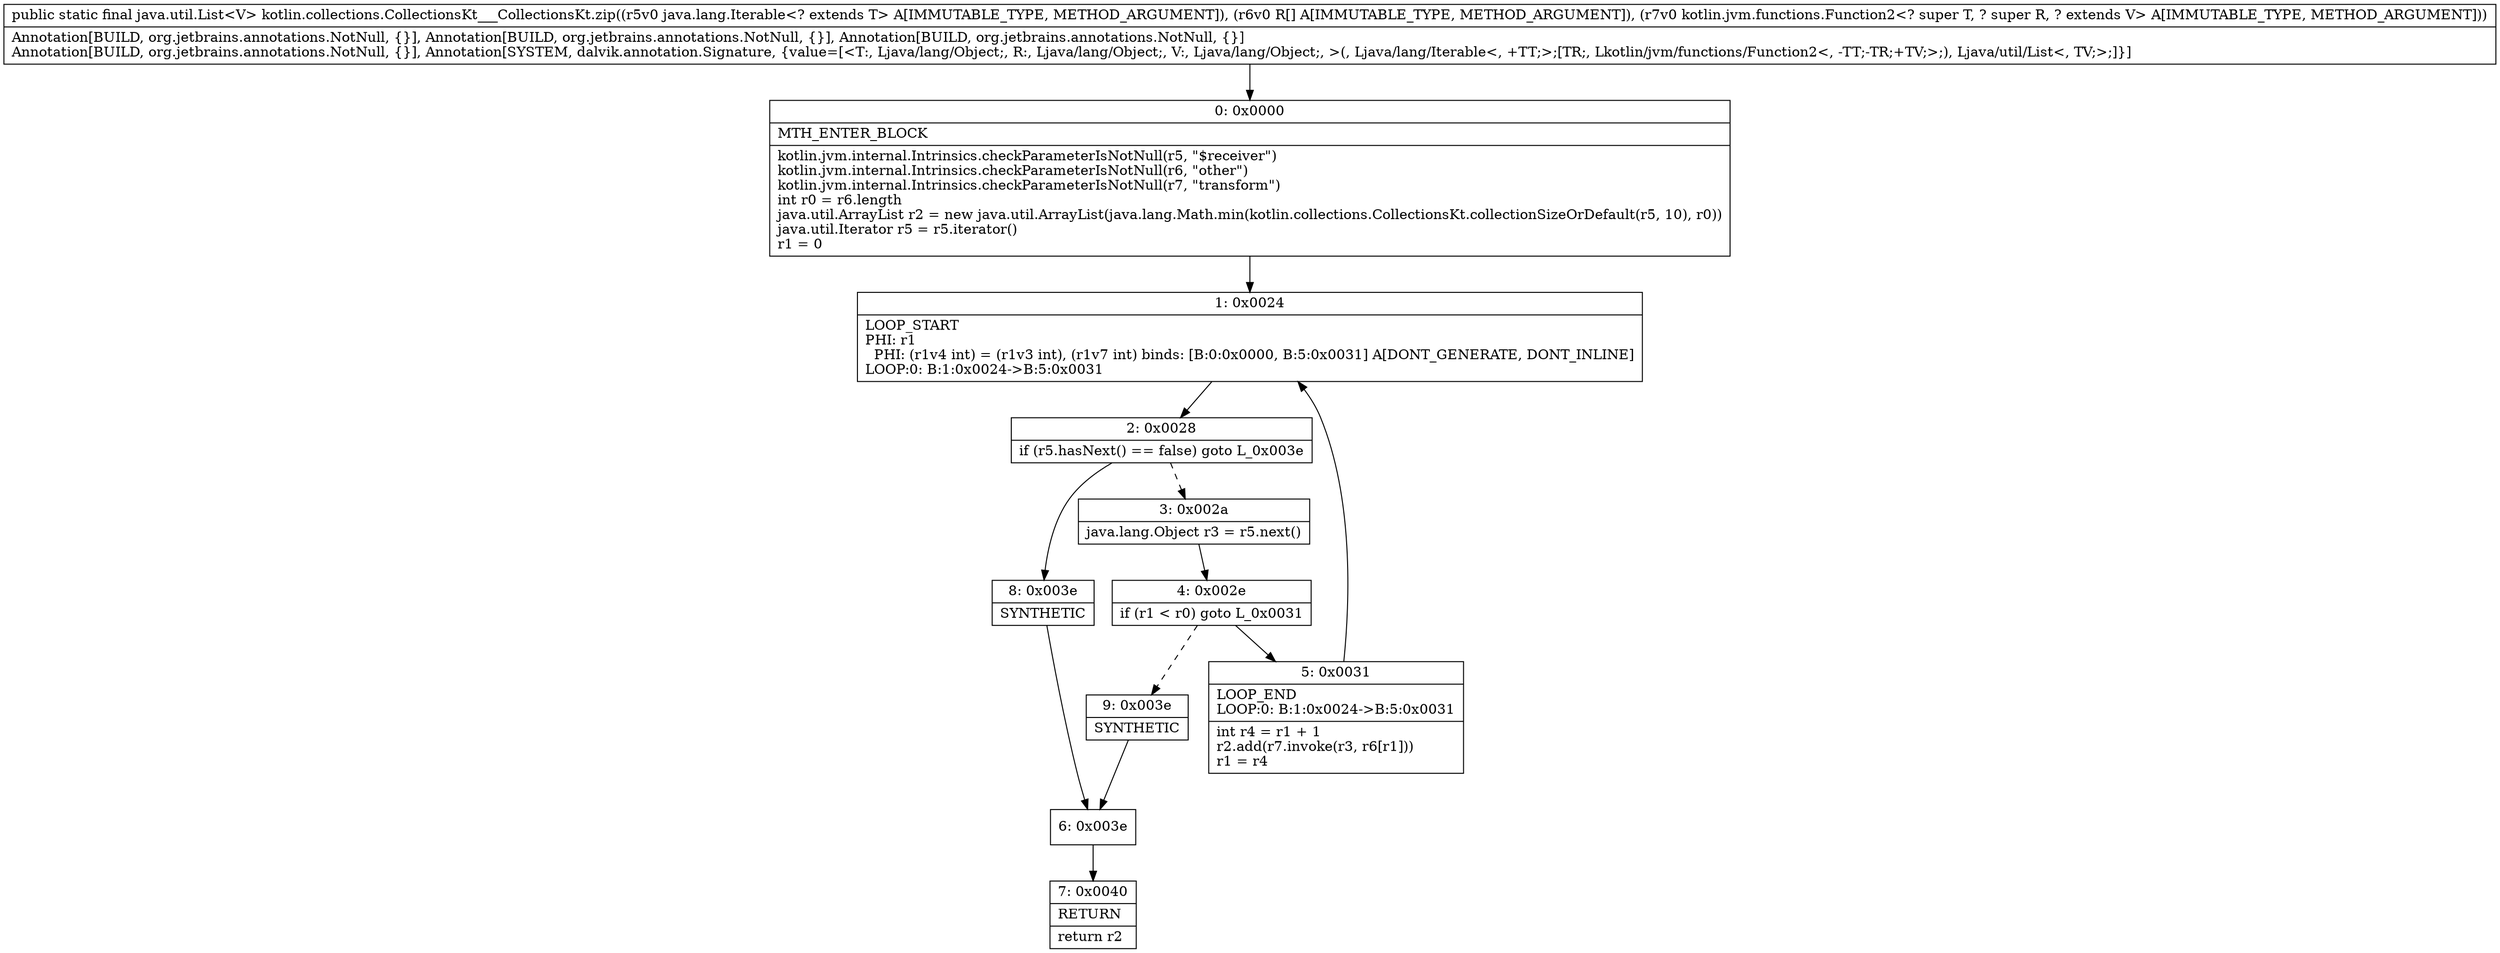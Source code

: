 digraph "CFG forkotlin.collections.CollectionsKt___CollectionsKt.zip(Ljava\/lang\/Iterable;[Ljava\/lang\/Object;Lkotlin\/jvm\/functions\/Function2;)Ljava\/util\/List;" {
Node_0 [shape=record,label="{0\:\ 0x0000|MTH_ENTER_BLOCK\l|kotlin.jvm.internal.Intrinsics.checkParameterIsNotNull(r5, \"$receiver\")\lkotlin.jvm.internal.Intrinsics.checkParameterIsNotNull(r6, \"other\")\lkotlin.jvm.internal.Intrinsics.checkParameterIsNotNull(r7, \"transform\")\lint r0 = r6.length\ljava.util.ArrayList r2 = new java.util.ArrayList(java.lang.Math.min(kotlin.collections.CollectionsKt.collectionSizeOrDefault(r5, 10), r0))\ljava.util.Iterator r5 = r5.iterator()\lr1 = 0\l}"];
Node_1 [shape=record,label="{1\:\ 0x0024|LOOP_START\lPHI: r1 \l  PHI: (r1v4 int) = (r1v3 int), (r1v7 int) binds: [B:0:0x0000, B:5:0x0031] A[DONT_GENERATE, DONT_INLINE]\lLOOP:0: B:1:0x0024\-\>B:5:0x0031\l}"];
Node_2 [shape=record,label="{2\:\ 0x0028|if (r5.hasNext() == false) goto L_0x003e\l}"];
Node_3 [shape=record,label="{3\:\ 0x002a|java.lang.Object r3 = r5.next()\l}"];
Node_4 [shape=record,label="{4\:\ 0x002e|if (r1 \< r0) goto L_0x0031\l}"];
Node_5 [shape=record,label="{5\:\ 0x0031|LOOP_END\lLOOP:0: B:1:0x0024\-\>B:5:0x0031\l|int r4 = r1 + 1\lr2.add(r7.invoke(r3, r6[r1]))\lr1 = r4\l}"];
Node_6 [shape=record,label="{6\:\ 0x003e}"];
Node_7 [shape=record,label="{7\:\ 0x0040|RETURN\l|return r2\l}"];
Node_8 [shape=record,label="{8\:\ 0x003e|SYNTHETIC\l}"];
Node_9 [shape=record,label="{9\:\ 0x003e|SYNTHETIC\l}"];
MethodNode[shape=record,label="{public static final java.util.List\<V\> kotlin.collections.CollectionsKt___CollectionsKt.zip((r5v0 java.lang.Iterable\<? extends T\> A[IMMUTABLE_TYPE, METHOD_ARGUMENT]), (r6v0 R[] A[IMMUTABLE_TYPE, METHOD_ARGUMENT]), (r7v0 kotlin.jvm.functions.Function2\<? super T, ? super R, ? extends V\> A[IMMUTABLE_TYPE, METHOD_ARGUMENT]))  | Annotation[BUILD, org.jetbrains.annotations.NotNull, \{\}], Annotation[BUILD, org.jetbrains.annotations.NotNull, \{\}], Annotation[BUILD, org.jetbrains.annotations.NotNull, \{\}]\lAnnotation[BUILD, org.jetbrains.annotations.NotNull, \{\}], Annotation[SYSTEM, dalvik.annotation.Signature, \{value=[\<T:, Ljava\/lang\/Object;, R:, Ljava\/lang\/Object;, V:, Ljava\/lang\/Object;, \>(, Ljava\/lang\/Iterable\<, +TT;\>;[TR;, Lkotlin\/jvm\/functions\/Function2\<, \-TT;\-TR;+TV;\>;), Ljava\/util\/List\<, TV;\>;]\}]\l}"];
MethodNode -> Node_0;
Node_0 -> Node_1;
Node_1 -> Node_2;
Node_2 -> Node_3[style=dashed];
Node_2 -> Node_8;
Node_3 -> Node_4;
Node_4 -> Node_5;
Node_4 -> Node_9[style=dashed];
Node_5 -> Node_1;
Node_6 -> Node_7;
Node_8 -> Node_6;
Node_9 -> Node_6;
}

